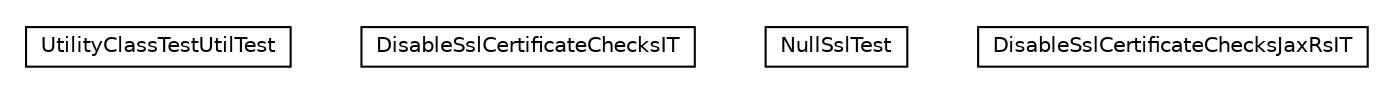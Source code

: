 #!/usr/local/bin/dot
#
# Class diagram 
# Generated by UMLGraph version R5_6-24-gf6e263 (http://www.umlgraph.org/)
#

digraph G {
	edge [fontname="Helvetica",fontsize=10,labelfontname="Helvetica",labelfontsize=10];
	node [fontname="Helvetica",fontsize=10,shape=plaintext];
	nodesep=0.25;
	ranksep=0.5;
	// net.trajano.commons.testing.test.UtilityClassTestUtilTest
	c0 [label=<<table title="net.trajano.commons.testing.test.UtilityClassTestUtilTest" border="0" cellborder="1" cellspacing="0" cellpadding="2" port="p" href="./UtilityClassTestUtilTest.html">
		<tr><td><table border="0" cellspacing="0" cellpadding="1">
<tr><td align="center" balign="center"> UtilityClassTestUtilTest </td></tr>
		</table></td></tr>
		</table>>, URL="./UtilityClassTestUtilTest.html", fontname="Helvetica", fontcolor="black", fontsize=10.0];
	// net.trajano.commons.testing.test.DisableSslCertificateChecksIT
	c1 [label=<<table title="net.trajano.commons.testing.test.DisableSslCertificateChecksIT" border="0" cellborder="1" cellspacing="0" cellpadding="2" port="p" href="./DisableSslCertificateChecksIT.html">
		<tr><td><table border="0" cellspacing="0" cellpadding="1">
<tr><td align="center" balign="center"> DisableSslCertificateChecksIT </td></tr>
		</table></td></tr>
		</table>>, URL="./DisableSslCertificateChecksIT.html", fontname="Helvetica", fontcolor="black", fontsize=10.0];
	// net.trajano.commons.testing.test.NullSslTest
	c2 [label=<<table title="net.trajano.commons.testing.test.NullSslTest" border="0" cellborder="1" cellspacing="0" cellpadding="2" port="p" href="./NullSslTest.html">
		<tr><td><table border="0" cellspacing="0" cellpadding="1">
<tr><td align="center" balign="center"> NullSslTest </td></tr>
		</table></td></tr>
		</table>>, URL="./NullSslTest.html", fontname="Helvetica", fontcolor="black", fontsize=10.0];
	// net.trajano.commons.testing.test.DisableSslCertificateChecksJaxRsIT
	c3 [label=<<table title="net.trajano.commons.testing.test.DisableSslCertificateChecksJaxRsIT" border="0" cellborder="1" cellspacing="0" cellpadding="2" port="p" href="./DisableSslCertificateChecksJaxRsIT.html">
		<tr><td><table border="0" cellspacing="0" cellpadding="1">
<tr><td align="center" balign="center"> DisableSslCertificateChecksJaxRsIT </td></tr>
		</table></td></tr>
		</table>>, URL="./DisableSslCertificateChecksJaxRsIT.html", fontname="Helvetica", fontcolor="black", fontsize=10.0];
}

